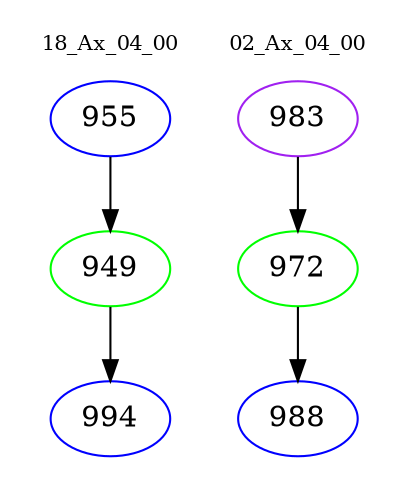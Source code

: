 digraph{
subgraph cluster_0 {
color = white
label = "18_Ax_04_00";
fontsize=10;
T0_955 [label="955", color="blue"]
T0_955 -> T0_949 [color="black"]
T0_949 [label="949", color="green"]
T0_949 -> T0_994 [color="black"]
T0_994 [label="994", color="blue"]
}
subgraph cluster_1 {
color = white
label = "02_Ax_04_00";
fontsize=10;
T1_983 [label="983", color="purple"]
T1_983 -> T1_972 [color="black"]
T1_972 [label="972", color="green"]
T1_972 -> T1_988 [color="black"]
T1_988 [label="988", color="blue"]
}
}
